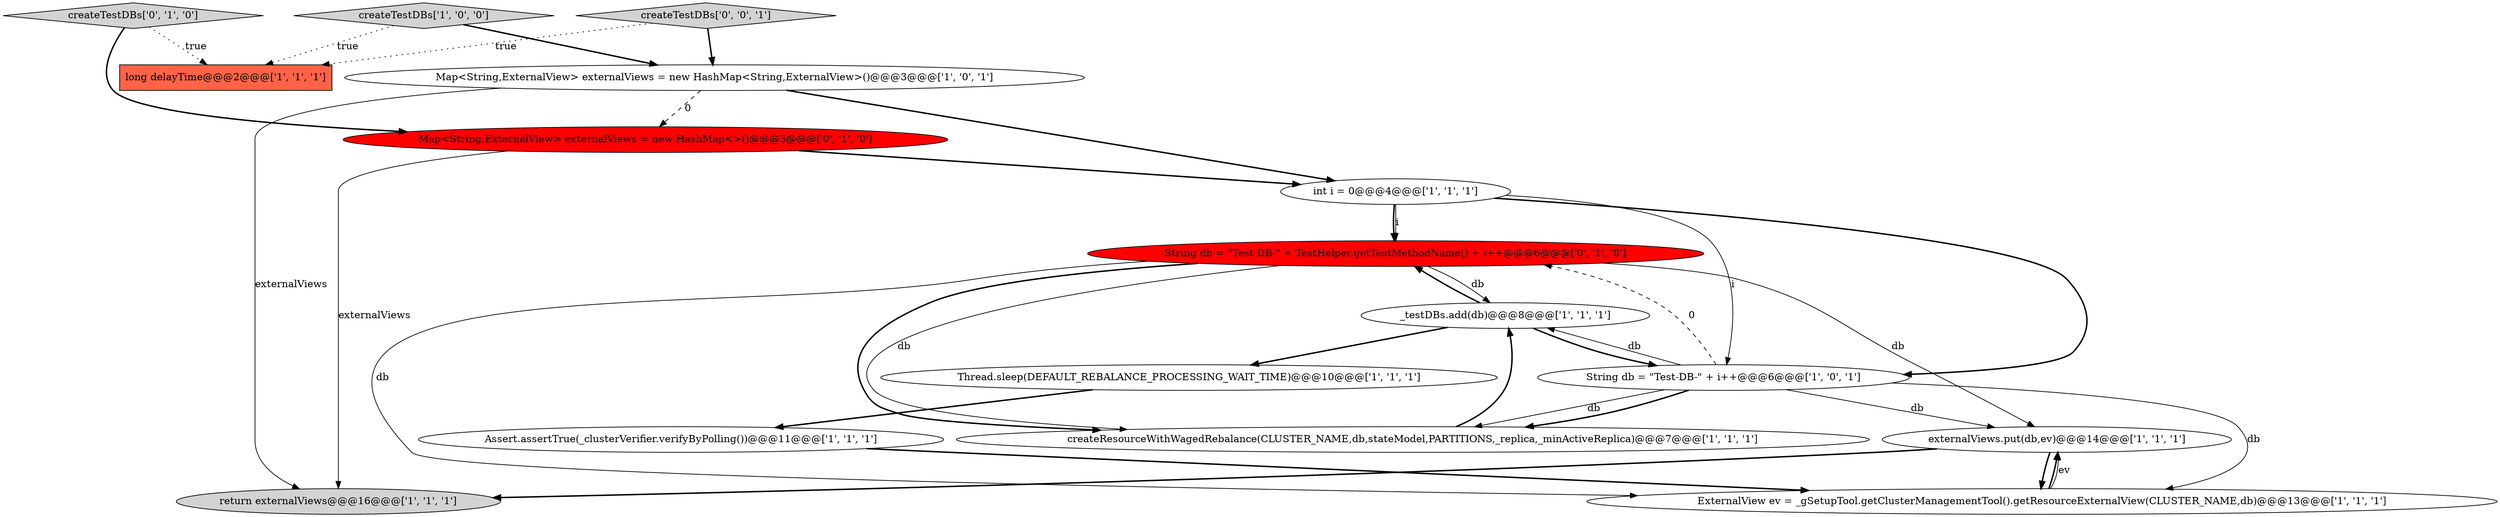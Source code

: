 digraph {
5 [style = filled, label = "externalViews.put(db,ev)@@@14@@@['1', '1', '1']", fillcolor = white, shape = ellipse image = "AAA0AAABBB1BBB"];
10 [style = filled, label = "_testDBs.add(db)@@@8@@@['1', '1', '1']", fillcolor = white, shape = ellipse image = "AAA0AAABBB1BBB"];
13 [style = filled, label = "String db = \"Test-DB-\" + TestHelper.getTestMethodName() + i++@@@6@@@['0', '1', '0']", fillcolor = red, shape = ellipse image = "AAA1AAABBB2BBB"];
1 [style = filled, label = "Assert.assertTrue(_clusterVerifier.verifyByPolling())@@@11@@@['1', '1', '1']", fillcolor = white, shape = ellipse image = "AAA0AAABBB1BBB"];
4 [style = filled, label = "ExternalView ev = _gSetupTool.getClusterManagementTool().getResourceExternalView(CLUSTER_NAME,db)@@@13@@@['1', '1', '1']", fillcolor = white, shape = ellipse image = "AAA0AAABBB1BBB"];
11 [style = filled, label = "createTestDBs['1', '0', '0']", fillcolor = lightgray, shape = diamond image = "AAA0AAABBB1BBB"];
12 [style = filled, label = "Map<String,ExternalView> externalViews = new HashMap<>()@@@3@@@['0', '1', '0']", fillcolor = red, shape = ellipse image = "AAA1AAABBB2BBB"];
2 [style = filled, label = "return externalViews@@@16@@@['1', '1', '1']", fillcolor = lightgray, shape = ellipse image = "AAA0AAABBB1BBB"];
7 [style = filled, label = "String db = \"Test-DB-\" + i++@@@6@@@['1', '0', '1']", fillcolor = white, shape = ellipse image = "AAA0AAABBB1BBB"];
9 [style = filled, label = "Thread.sleep(DEFAULT_REBALANCE_PROCESSING_WAIT_TIME)@@@10@@@['1', '1', '1']", fillcolor = white, shape = ellipse image = "AAA0AAABBB1BBB"];
8 [style = filled, label = "int i = 0@@@4@@@['1', '1', '1']", fillcolor = white, shape = ellipse image = "AAA0AAABBB1BBB"];
3 [style = filled, label = "Map<String,ExternalView> externalViews = new HashMap<String,ExternalView>()@@@3@@@['1', '0', '1']", fillcolor = white, shape = ellipse image = "AAA0AAABBB1BBB"];
15 [style = filled, label = "createTestDBs['0', '0', '1']", fillcolor = lightgray, shape = diamond image = "AAA0AAABBB3BBB"];
0 [style = filled, label = "long delayTime@@@2@@@['1', '1', '1']", fillcolor = tomato, shape = box image = "AAA0AAABBB1BBB"];
6 [style = filled, label = "createResourceWithWagedRebalance(CLUSTER_NAME,db,stateModel,PARTITIONS,_replica,_minActiveReplica)@@@7@@@['1', '1', '1']", fillcolor = white, shape = ellipse image = "AAA0AAABBB1BBB"];
14 [style = filled, label = "createTestDBs['0', '1', '0']", fillcolor = lightgray, shape = diamond image = "AAA0AAABBB2BBB"];
7->10 [style = solid, label="db"];
12->2 [style = solid, label="externalViews"];
1->4 [style = bold, label=""];
13->10 [style = solid, label="db"];
14->0 [style = dotted, label="true"];
13->4 [style = solid, label="db"];
7->6 [style = solid, label="db"];
7->4 [style = solid, label="db"];
15->3 [style = bold, label=""];
7->5 [style = solid, label="db"];
15->0 [style = dotted, label="true"];
10->7 [style = bold, label=""];
8->7 [style = bold, label=""];
8->13 [style = solid, label="i"];
13->5 [style = solid, label="db"];
13->6 [style = solid, label="db"];
5->2 [style = bold, label=""];
3->12 [style = dashed, label="0"];
10->13 [style = bold, label=""];
11->3 [style = bold, label=""];
12->8 [style = bold, label=""];
3->8 [style = bold, label=""];
6->10 [style = bold, label=""];
14->12 [style = bold, label=""];
5->4 [style = bold, label=""];
7->6 [style = bold, label=""];
11->0 [style = dotted, label="true"];
7->13 [style = dashed, label="0"];
10->9 [style = bold, label=""];
13->6 [style = bold, label=""];
9->1 [style = bold, label=""];
8->7 [style = solid, label="i"];
4->5 [style = bold, label=""];
3->2 [style = solid, label="externalViews"];
8->13 [style = bold, label=""];
4->5 [style = solid, label="ev"];
}
